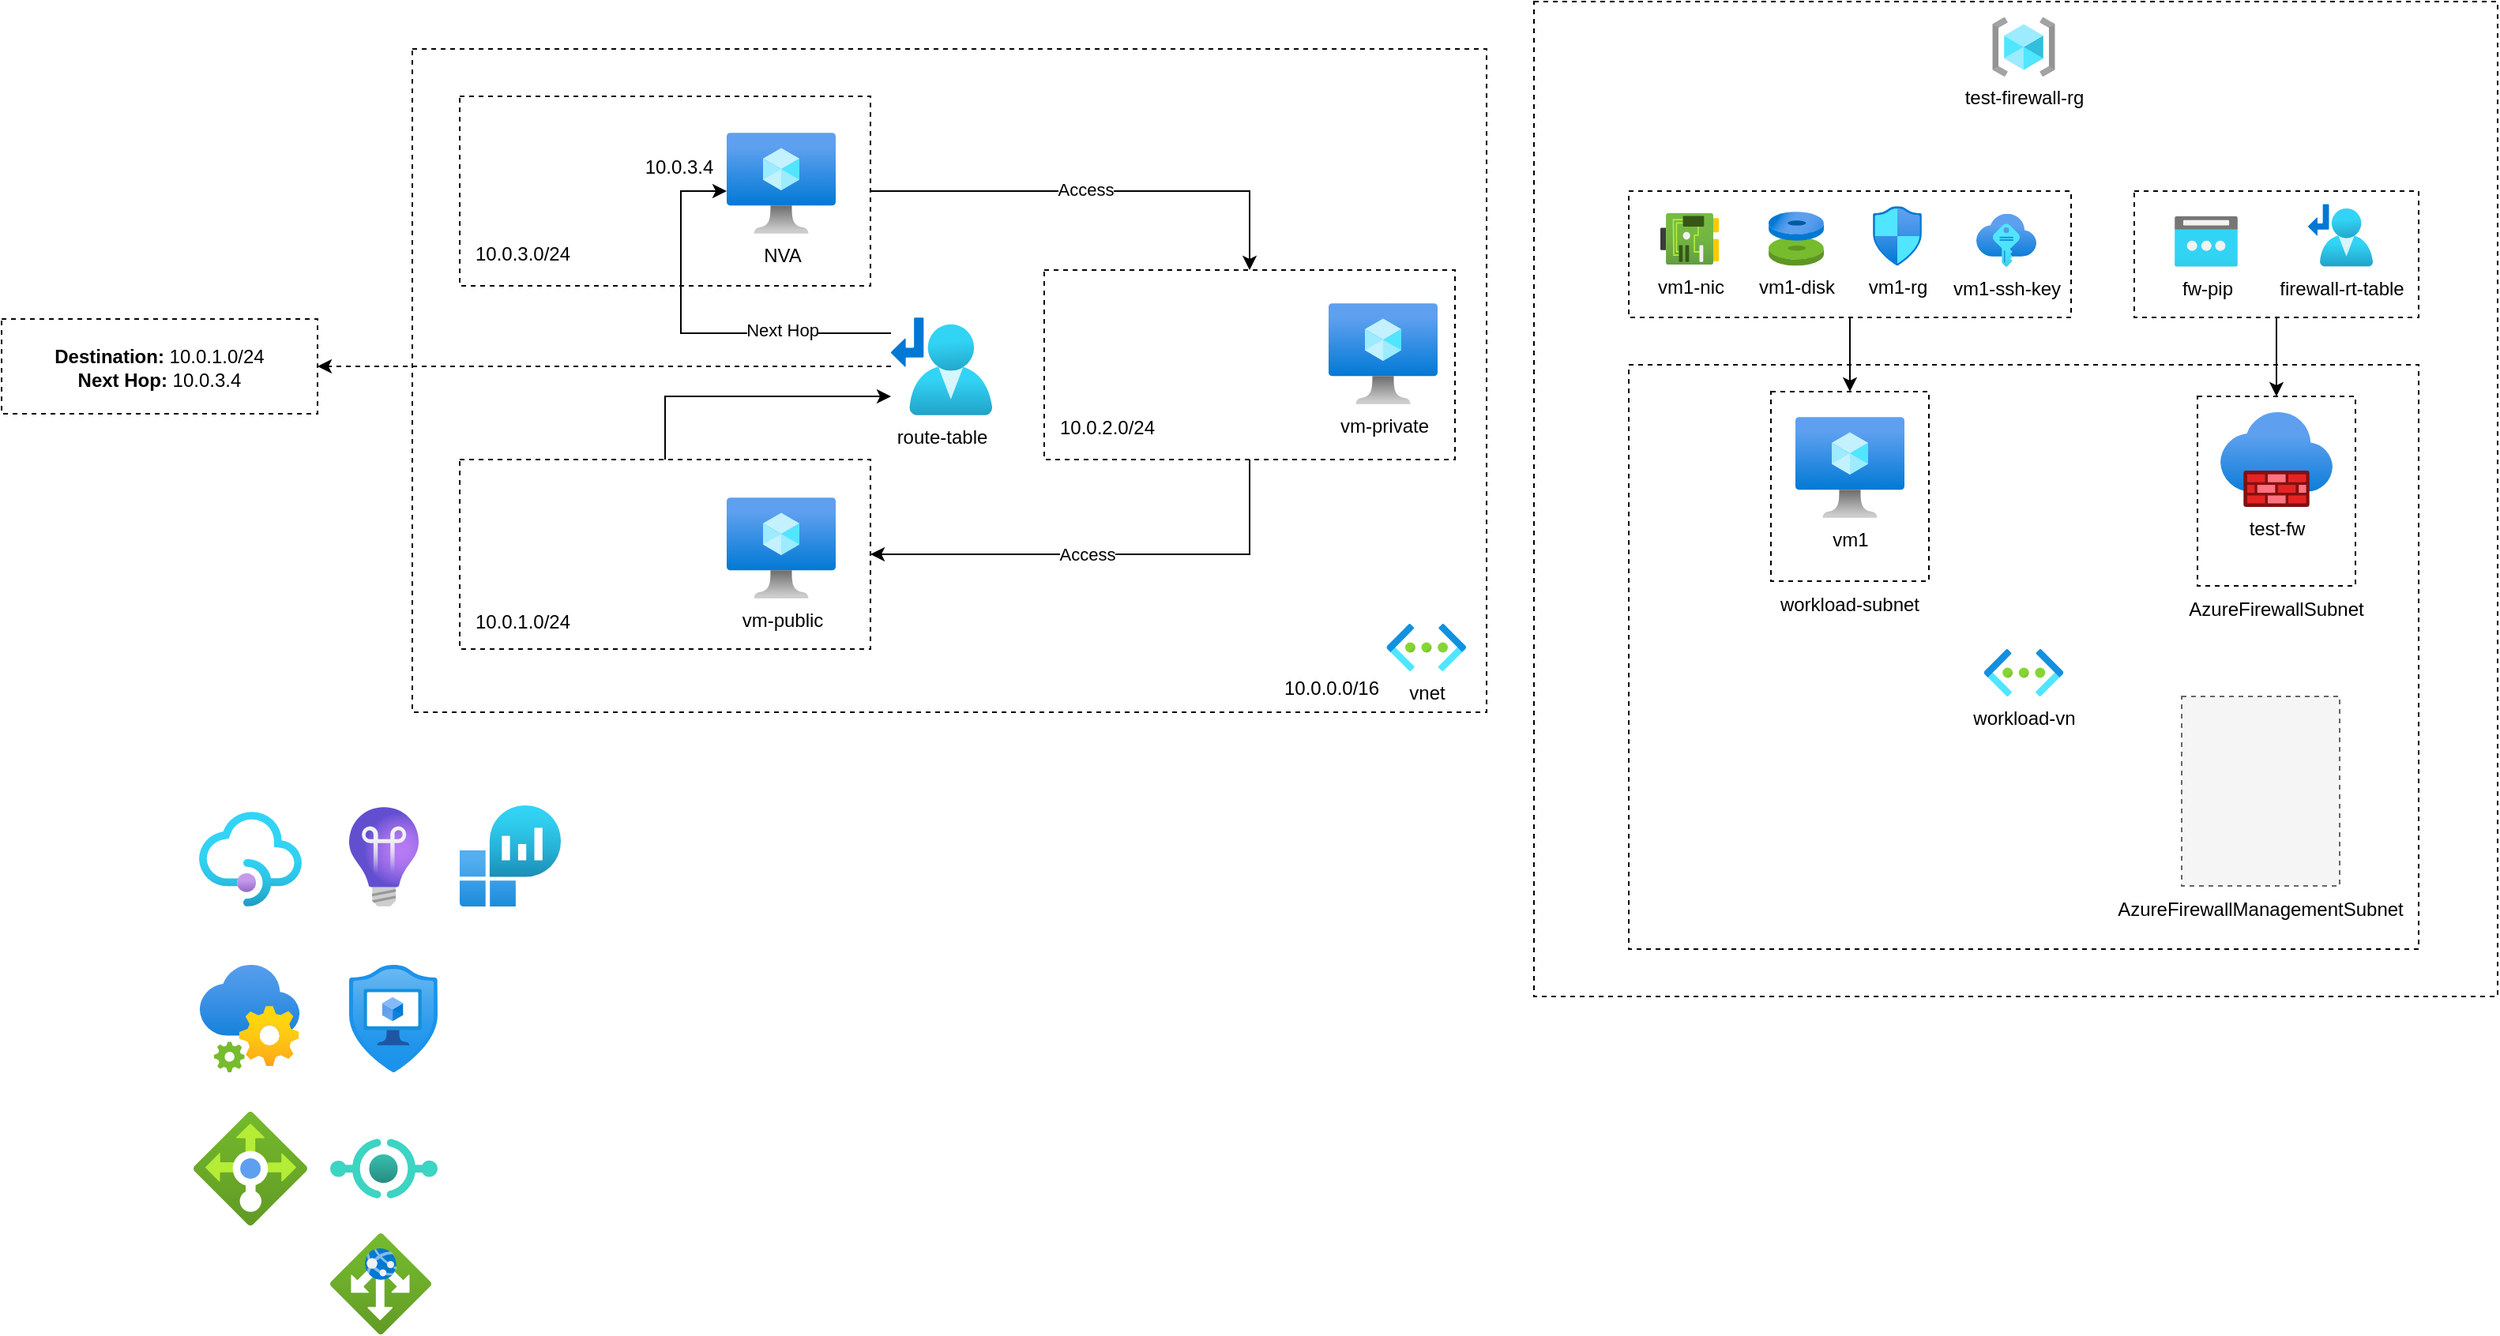 <mxfile version="21.2.8" type="device">
  <diagram name="Page-1" id="M7sGD32pi7TwS8nBrRlK">
    <mxGraphModel dx="2942" dy="854" grid="1" gridSize="10" guides="1" tooltips="1" connect="1" arrows="1" fold="1" page="1" pageScale="1" pageWidth="850" pageHeight="1100" math="0" shadow="0">
      <root>
        <mxCell id="0" />
        <mxCell id="1" parent="0" />
        <mxCell id="IYmKMMFXktDMKvTbnPc8-10" value="" style="rounded=0;whiteSpace=wrap;html=1;dashed=1;" parent="1" vertex="1">
          <mxGeometry x="-760" y="250" width="680" height="420" as="geometry" />
        </mxCell>
        <mxCell id="IYmKMMFXktDMKvTbnPc8-17" style="edgeStyle=orthogonalEdgeStyle;rounded=0;orthogonalLoop=1;jettySize=auto;html=1;entryX=1;entryY=0.5;entryDx=0;entryDy=0;" parent="1" source="IYmKMMFXktDMKvTbnPc8-9" target="IYmKMMFXktDMKvTbnPc8-8" edge="1">
          <mxGeometry relative="1" as="geometry">
            <Array as="points">
              <mxPoint x="-230" y="570" />
            </Array>
          </mxGeometry>
        </mxCell>
        <mxCell id="IYmKMMFXktDMKvTbnPc8-20" value="Access" style="edgeLabel;html=1;align=center;verticalAlign=middle;resizable=0;points=[];" parent="IYmKMMFXktDMKvTbnPc8-17" vertex="1" connectable="0">
          <mxGeometry x="0.097" y="3" relative="1" as="geometry">
            <mxPoint x="1" y="-3" as="offset" />
          </mxGeometry>
        </mxCell>
        <mxCell id="IYmKMMFXktDMKvTbnPc8-9" value="" style="rounded=0;whiteSpace=wrap;html=1;dashed=1;" parent="1" vertex="1">
          <mxGeometry x="-360" y="390" width="260" height="120" as="geometry" />
        </mxCell>
        <mxCell id="IYmKMMFXktDMKvTbnPc8-15" style="edgeStyle=orthogonalEdgeStyle;rounded=0;orthogonalLoop=1;jettySize=auto;html=1;" parent="1" source="IYmKMMFXktDMKvTbnPc8-8" target="IYmKMMFXktDMKvTbnPc8-1" edge="1">
          <mxGeometry relative="1" as="geometry">
            <Array as="points">
              <mxPoint x="-600" y="470" />
            </Array>
          </mxGeometry>
        </mxCell>
        <mxCell id="IYmKMMFXktDMKvTbnPc8-8" value="" style="rounded=0;whiteSpace=wrap;html=1;strokeColor=default;dashed=1;" parent="1" vertex="1">
          <mxGeometry x="-730" y="510" width="260" height="120" as="geometry" />
        </mxCell>
        <mxCell id="IYmKMMFXktDMKvTbnPc8-16" style="edgeStyle=orthogonalEdgeStyle;rounded=0;orthogonalLoop=1;jettySize=auto;html=1;entryX=0.5;entryY=0;entryDx=0;entryDy=0;" parent="1" source="IYmKMMFXktDMKvTbnPc8-7" target="IYmKMMFXktDMKvTbnPc8-9" edge="1">
          <mxGeometry relative="1" as="geometry" />
        </mxCell>
        <mxCell id="IYmKMMFXktDMKvTbnPc8-21" value="Access" style="edgeLabel;html=1;align=center;verticalAlign=middle;resizable=0;points=[];" parent="IYmKMMFXktDMKvTbnPc8-16" vertex="1" connectable="0">
          <mxGeometry x="-0.066" y="2" relative="1" as="geometry">
            <mxPoint y="1" as="offset" />
          </mxGeometry>
        </mxCell>
        <mxCell id="IYmKMMFXktDMKvTbnPc8-7" value="" style="rounded=0;whiteSpace=wrap;html=1;dashed=1;" parent="1" vertex="1">
          <mxGeometry x="-730" y="280" width="260" height="120" as="geometry" />
        </mxCell>
        <mxCell id="9yVKnvQAdQ6b5nyTCGGg-24" value="" style="rounded=0;whiteSpace=wrap;html=1;dashed=1;" parent="1" vertex="1">
          <mxGeometry x="-50" y="220" width="610" height="630" as="geometry" />
        </mxCell>
        <mxCell id="9yVKnvQAdQ6b5nyTCGGg-7" value="" style="rounded=0;whiteSpace=wrap;html=1;dashed=1;" parent="1" vertex="1">
          <mxGeometry x="10" y="450" width="500" height="370" as="geometry" />
        </mxCell>
        <mxCell id="9yVKnvQAdQ6b5nyTCGGg-2" value="workload-vn" style="image;aspect=fixed;html=1;points=[];align=center;fontSize=12;image=img/lib/azure2/networking/Virtual_Networks.svg;" parent="1" vertex="1">
          <mxGeometry x="234.88" y="630" width="50.25" height="30" as="geometry" />
        </mxCell>
        <mxCell id="9yVKnvQAdQ6b5nyTCGGg-17" value="" style="group;dashed=1;" parent="1" vertex="1" connectable="0">
          <mxGeometry x="360" y="660" width="100" height="150" as="geometry" />
        </mxCell>
        <mxCell id="9yVKnvQAdQ6b5nyTCGGg-18" value="" style="rounded=0;whiteSpace=wrap;html=1;dashed=1;fillColor=#f5f5f5;strokeColor=#666666;fontColor=#333333;" parent="9yVKnvQAdQ6b5nyTCGGg-17" vertex="1">
          <mxGeometry width="100" height="120" as="geometry" />
        </mxCell>
        <mxCell id="9yVKnvQAdQ6b5nyTCGGg-19" value="AzureFirewallManagementSubnet" style="text;html=1;strokeColor=none;fillColor=none;align=center;verticalAlign=middle;whiteSpace=wrap;rounded=0;" parent="9yVKnvQAdQ6b5nyTCGGg-17" vertex="1">
          <mxGeometry y="120" width="100" height="30" as="geometry" />
        </mxCell>
        <mxCell id="9yVKnvQAdQ6b5nyTCGGg-21" value="test-firewall-rg" style="image;aspect=fixed;html=1;points=[];align=center;fontSize=12;image=img/lib/azure2/general/Resource_Groups.svg;" parent="1" vertex="1">
          <mxGeometry x="240.13" y="230" width="39.75" height="37.41" as="geometry" />
        </mxCell>
        <mxCell id="Knjb-TG9XBx4FMJKSrRn-1" value="" style="group" parent="1" vertex="1" connectable="0">
          <mxGeometry x="330" y="340" width="180" height="80" as="geometry" />
        </mxCell>
        <mxCell id="9yVKnvQAdQ6b5nyTCGGg-20" value="" style="rounded=0;whiteSpace=wrap;html=1;dashed=1;" parent="Knjb-TG9XBx4FMJKSrRn-1" vertex="1">
          <mxGeometry width="180" height="80" as="geometry" />
        </mxCell>
        <mxCell id="9yVKnvQAdQ6b5nyTCGGg-5" value="firewall-rt-table" style="image;aspect=fixed;html=1;points=[];align=center;fontSize=12;image=img/lib/azure2/networking/Route_Tables.svg;" parent="Knjb-TG9XBx4FMJKSrRn-1" vertex="1">
          <mxGeometry x="110" y="8.14" width="41" height="39.72" as="geometry" />
        </mxCell>
        <mxCell id="9yVKnvQAdQ6b5nyTCGGg-6" value="fw-pip" style="image;aspect=fixed;html=1;points=[];align=center;fontSize=12;image=img/lib/azure2/networking/Public_IP_Addresses.svg;" parent="Knjb-TG9XBx4FMJKSrRn-1" vertex="1">
          <mxGeometry x="25.5" y="15.86" width="40" height="32" as="geometry" />
        </mxCell>
        <mxCell id="Knjb-TG9XBx4FMJKSrRn-3" value="" style="group" parent="1" vertex="1" connectable="0">
          <mxGeometry x="370" y="470" width="100" height="150" as="geometry" />
        </mxCell>
        <mxCell id="9yVKnvQAdQ6b5nyTCGGg-14" value="" style="group" parent="Knjb-TG9XBx4FMJKSrRn-3" vertex="1" connectable="0">
          <mxGeometry width="100" height="150" as="geometry" />
        </mxCell>
        <mxCell id="9yVKnvQAdQ6b5nyTCGGg-16" value="AzureFirewallSubnet" style="text;html=1;strokeColor=none;fillColor=none;align=center;verticalAlign=middle;whiteSpace=wrap;rounded=0;" parent="9yVKnvQAdQ6b5nyTCGGg-14" vertex="1">
          <mxGeometry y="120" width="100" height="30" as="geometry" />
        </mxCell>
        <mxCell id="Knjb-TG9XBx4FMJKSrRn-2" value="" style="group" parent="Knjb-TG9XBx4FMJKSrRn-3" vertex="1" connectable="0">
          <mxGeometry width="100" height="120" as="geometry" />
        </mxCell>
        <mxCell id="9yVKnvQAdQ6b5nyTCGGg-15" value="" style="rounded=0;whiteSpace=wrap;html=1;dashed=1;" parent="Knjb-TG9XBx4FMJKSrRn-2" vertex="1">
          <mxGeometry width="100" height="120" as="geometry" />
        </mxCell>
        <mxCell id="9yVKnvQAdQ6b5nyTCGGg-3" value="test-fw" style="image;aspect=fixed;html=1;points=[];align=center;fontSize=12;image=img/lib/azure2/networking/Firewalls.svg;" parent="Knjb-TG9XBx4FMJKSrRn-2" vertex="1">
          <mxGeometry x="14.5" y="10" width="71" height="60" as="geometry" />
        </mxCell>
        <mxCell id="Knjb-TG9XBx4FMJKSrRn-4" style="edgeStyle=orthogonalEdgeStyle;rounded=0;orthogonalLoop=1;jettySize=auto;html=1;entryX=0.5;entryY=0;entryDx=0;entryDy=0;" parent="1" source="9yVKnvQAdQ6b5nyTCGGg-20" target="9yVKnvQAdQ6b5nyTCGGg-15" edge="1">
          <mxGeometry relative="1" as="geometry" />
        </mxCell>
        <mxCell id="Knjb-TG9XBx4FMJKSrRn-7" style="edgeStyle=orthogonalEdgeStyle;rounded=0;orthogonalLoop=1;jettySize=auto;html=1;entryX=0.5;entryY=0;entryDx=0;entryDy=0;" parent="1" source="Knjb-TG9XBx4FMJKSrRn-5" target="9yVKnvQAdQ6b5nyTCGGg-8" edge="1">
          <mxGeometry relative="1" as="geometry" />
        </mxCell>
        <mxCell id="Knjb-TG9XBx4FMJKSrRn-5" value="" style="rounded=0;whiteSpace=wrap;html=1;dashed=1;" parent="1" vertex="1">
          <mxGeometry x="10" y="340" width="280" height="80" as="geometry" />
        </mxCell>
        <mxCell id="9yVKnvQAdQ6b5nyTCGGg-25" value="vm1-nic" style="image;aspect=fixed;html=1;points=[];align=center;fontSize=12;image=img/lib/azure2/networking/Network_Interfaces.svg;" parent="1" vertex="1">
          <mxGeometry x="30" y="354.0" width="37" height="32.65" as="geometry" />
        </mxCell>
        <mxCell id="9yVKnvQAdQ6b5nyTCGGg-26" value="vm1-rg" style="image;aspect=fixed;html=1;points=[];align=center;fontSize=12;image=img/lib/azure2/networking/Network_Security_Groups.svg;" parent="1" vertex="1">
          <mxGeometry x="164.5" y="349.6" width="31" height="37.67" as="geometry" />
        </mxCell>
        <mxCell id="9yVKnvQAdQ6b5nyTCGGg-27" value="vm1-disk" style="image;aspect=fixed;html=1;points=[];align=center;fontSize=12;image=img/lib/azure2/compute/Disks.svg;" parent="1" vertex="1">
          <mxGeometry x="98.5" y="353.0" width="35" height="34.39" as="geometry" />
        </mxCell>
        <mxCell id="9yVKnvQAdQ6b5nyTCGGg-28" value="vm1-ssh-key" style="image;aspect=fixed;html=1;points=[];align=center;fontSize=12;image=img/lib/azure2/other/SSH_Keys.svg;" parent="1" vertex="1">
          <mxGeometry x="230" y="354.4" width="38" height="33.53" as="geometry" />
        </mxCell>
        <mxCell id="Knjb-TG9XBx4FMJKSrRn-9" value="" style="group" parent="1" vertex="1" connectable="0">
          <mxGeometry x="100" y="467" width="100" height="150" as="geometry" />
        </mxCell>
        <mxCell id="9yVKnvQAdQ6b5nyTCGGg-13" value="" style="group" parent="Knjb-TG9XBx4FMJKSrRn-9" vertex="1" connectable="0">
          <mxGeometry width="100" height="150" as="geometry" />
        </mxCell>
        <mxCell id="Knjb-TG9XBx4FMJKSrRn-8" value="" style="group" parent="9yVKnvQAdQ6b5nyTCGGg-13" vertex="1" connectable="0">
          <mxGeometry width="100" height="150" as="geometry" />
        </mxCell>
        <mxCell id="9yVKnvQAdQ6b5nyTCGGg-8" value="" style="rounded=0;whiteSpace=wrap;html=1;dashed=1;" parent="Knjb-TG9XBx4FMJKSrRn-8" vertex="1">
          <mxGeometry width="100" height="120" as="geometry" />
        </mxCell>
        <mxCell id="9yVKnvQAdQ6b5nyTCGGg-11" value="workload-subnet" style="text;html=1;strokeColor=none;fillColor=none;align=center;verticalAlign=middle;whiteSpace=wrap;rounded=0;" parent="Knjb-TG9XBx4FMJKSrRn-8" vertex="1">
          <mxGeometry y="120" width="100" height="30" as="geometry" />
        </mxCell>
        <mxCell id="9yVKnvQAdQ6b5nyTCGGg-4" value="vm1" style="image;aspect=fixed;html=1;points=[];align=center;fontSize=12;image=img/lib/azure2/compute/Virtual_Machine.svg;" parent="Knjb-TG9XBx4FMJKSrRn-9" vertex="1">
          <mxGeometry x="15.5" y="16" width="69" height="64" as="geometry" />
        </mxCell>
        <mxCell id="IYmKMMFXktDMKvTbnPc8-18" style="edgeStyle=orthogonalEdgeStyle;rounded=0;orthogonalLoop=1;jettySize=auto;html=1;entryX=1;entryY=1;entryDx=0;entryDy=0;" parent="1" source="IYmKMMFXktDMKvTbnPc8-1" target="IYmKMMFXktDMKvTbnPc8-25" edge="1">
          <mxGeometry relative="1" as="geometry">
            <Array as="points">
              <mxPoint x="-590" y="430" />
              <mxPoint x="-590" y="340" />
            </Array>
          </mxGeometry>
        </mxCell>
        <mxCell id="IYmKMMFXktDMKvTbnPc8-19" value="Next Hop" style="edgeLabel;html=1;align=center;verticalAlign=middle;resizable=0;points=[];" parent="IYmKMMFXktDMKvTbnPc8-18" vertex="1" connectable="0">
          <mxGeometry x="-0.173" y="1" relative="1" as="geometry">
            <mxPoint x="35" y="-3" as="offset" />
          </mxGeometry>
        </mxCell>
        <mxCell id="IYmKMMFXktDMKvTbnPc8-22" style="edgeStyle=orthogonalEdgeStyle;rounded=0;orthogonalLoop=1;jettySize=auto;html=1;dashed=1;" parent="1" source="IYmKMMFXktDMKvTbnPc8-1" edge="1">
          <mxGeometry relative="1" as="geometry">
            <mxPoint x="-820" y="451" as="targetPoint" />
          </mxGeometry>
        </mxCell>
        <mxCell id="IYmKMMFXktDMKvTbnPc8-1" value="route-table" style="image;aspect=fixed;html=1;points=[];align=center;fontSize=12;image=img/lib/azure2/networking/Route_Tables.svg;" parent="1" vertex="1">
          <mxGeometry x="-457" y="420" width="64" height="62" as="geometry" />
        </mxCell>
        <mxCell id="IYmKMMFXktDMKvTbnPc8-2" value="NVA" style="image;aspect=fixed;html=1;points=[];align=center;fontSize=12;image=img/lib/azure2/compute/Virtual_Machine.svg;" parent="1" vertex="1">
          <mxGeometry x="-561" y="303" width="69" height="64" as="geometry" />
        </mxCell>
        <mxCell id="IYmKMMFXktDMKvTbnPc8-3" value="vm-private" style="image;aspect=fixed;html=1;points=[];align=center;fontSize=12;image=img/lib/azure2/compute/Virtual_Machine.svg;" parent="1" vertex="1">
          <mxGeometry x="-180" y="411" width="69" height="64" as="geometry" />
        </mxCell>
        <mxCell id="IYmKMMFXktDMKvTbnPc8-4" value="vnet" style="image;aspect=fixed;html=1;points=[];align=center;fontSize=12;image=img/lib/azure2/networking/Virtual_Networks.svg;" parent="1" vertex="1">
          <mxGeometry x="-143.25" y="614" width="50.25" height="30" as="geometry" />
        </mxCell>
        <mxCell id="IYmKMMFXktDMKvTbnPc8-5" value="vm-public" style="image;aspect=fixed;html=1;points=[];align=center;fontSize=12;image=img/lib/azure2/compute/Virtual_Machine.svg;" parent="1" vertex="1">
          <mxGeometry x="-561" y="534" width="69" height="64" as="geometry" />
        </mxCell>
        <mxCell id="IYmKMMFXktDMKvTbnPc8-11" value="10.0.1.0/24" style="text;html=1;strokeColor=none;fillColor=none;align=center;verticalAlign=middle;whiteSpace=wrap;rounded=0;" parent="1" vertex="1">
          <mxGeometry x="-720" y="598" width="60" height="30" as="geometry" />
        </mxCell>
        <mxCell id="IYmKMMFXktDMKvTbnPc8-12" value="10.0.2.0/24" style="text;html=1;strokeColor=none;fillColor=none;align=center;verticalAlign=middle;whiteSpace=wrap;rounded=0;" parent="1" vertex="1">
          <mxGeometry x="-350" y="475" width="60" height="30" as="geometry" />
        </mxCell>
        <mxCell id="IYmKMMFXktDMKvTbnPc8-13" value="10.0.3.0/24" style="text;html=1;strokeColor=none;fillColor=none;align=center;verticalAlign=middle;whiteSpace=wrap;rounded=0;" parent="1" vertex="1">
          <mxGeometry x="-720" y="365" width="60" height="30" as="geometry" />
        </mxCell>
        <mxCell id="IYmKMMFXktDMKvTbnPc8-14" value="10.0.0.0/16" style="text;html=1;strokeColor=none;fillColor=none;align=center;verticalAlign=middle;whiteSpace=wrap;rounded=0;" parent="1" vertex="1">
          <mxGeometry x="-208.25" y="640" width="60" height="30" as="geometry" />
        </mxCell>
        <mxCell id="IYmKMMFXktDMKvTbnPc8-23" value="" style="rounded=0;whiteSpace=wrap;html=1;dashed=1;" parent="1" vertex="1">
          <mxGeometry x="-1020" y="421" width="200" height="60" as="geometry" />
        </mxCell>
        <mxCell id="IYmKMMFXktDMKvTbnPc8-24" value="&lt;b&gt;Destination:&lt;/b&gt; 10.0.1.0/24&lt;br&gt;&lt;b&gt;Next Hop:&lt;/b&gt; 10.0.3.4" style="text;html=1;strokeColor=none;fillColor=none;align=center;verticalAlign=middle;whiteSpace=wrap;rounded=0;" parent="1" vertex="1">
          <mxGeometry x="-1010" y="437" width="180" height="30" as="geometry" />
        </mxCell>
        <mxCell id="IYmKMMFXktDMKvTbnPc8-25" value="10.0.3.4" style="text;html=1;strokeColor=none;fillColor=none;align=center;verticalAlign=middle;whiteSpace=wrap;rounded=0;" parent="1" vertex="1">
          <mxGeometry x="-621" y="310" width="60" height="30" as="geometry" />
        </mxCell>
        <mxCell id="IYmKMMFXktDMKvTbnPc8-26" value="" style="image;aspect=fixed;html=1;points=[];align=center;fontSize=12;image=img/lib/azure2/security/Application_Security_Groups.svg;" parent="1" vertex="1">
          <mxGeometry x="-800" y="830" width="56.0" height="68" as="geometry" />
        </mxCell>
        <mxCell id="IYmKMMFXktDMKvTbnPc8-27" value="" style="image;aspect=fixed;html=1;points=[];align=center;fontSize=12;image=img/lib/azure2/devops/Application_Insights.svg;" parent="1" vertex="1">
          <mxGeometry x="-800" y="730" width="44" height="63" as="geometry" />
        </mxCell>
        <mxCell id="IYmKMMFXktDMKvTbnPc8-28" value="" style="image;aspect=fixed;html=1;points=[];align=center;fontSize=12;image=img/lib/azure2/other/API_Proxy.svg;" parent="1" vertex="1">
          <mxGeometry x="-812" y="940" width="68" height="38" as="geometry" />
        </mxCell>
        <mxCell id="IYmKMMFXktDMKvTbnPc8-29" value="" style="image;aspect=fixed;html=1;points=[];align=center;fontSize=12;image=img/lib/azure2/networking/Application_Gateways.svg;" parent="1" vertex="1">
          <mxGeometry x="-812" y="1000" width="64" height="64" as="geometry" />
        </mxCell>
        <mxCell id="IYmKMMFXktDMKvTbnPc8-30" value="" style="image;aspect=fixed;html=1;points=[];align=center;fontSize=12;image=img/lib/azure2/app_services/API_Management_Services.svg;" parent="1" vertex="1">
          <mxGeometry x="-895" y="733" width="65" height="60" as="geometry" />
        </mxCell>
        <mxCell id="IYmKMMFXktDMKvTbnPc8-31" value="" style="image;aspect=fixed;html=1;points=[];align=center;fontSize=12;image=img/lib/azure2/integration/App_Configuration.svg;" parent="1" vertex="1">
          <mxGeometry x="-895" y="830" width="64" height="68" as="geometry" />
        </mxCell>
        <mxCell id="IYmKMMFXktDMKvTbnPc8-32" value="" style="image;aspect=fixed;html=1;points=[];align=center;fontSize=12;image=img/lib/azure2/networking/Load_Balancers.svg;" parent="1" vertex="1">
          <mxGeometry x="-898.5" y="923" width="72" height="72" as="geometry" />
        </mxCell>
        <mxCell id="IYmKMMFXktDMKvTbnPc8-33" value="" style="image;aspect=fixed;html=1;points=[];align=center;fontSize=12;image=img/lib/azure2/management_governance/Log_Analytics_Workspaces.svg;" parent="1" vertex="1">
          <mxGeometry x="-730" y="729" width="64" height="64" as="geometry" />
        </mxCell>
      </root>
    </mxGraphModel>
  </diagram>
</mxfile>
